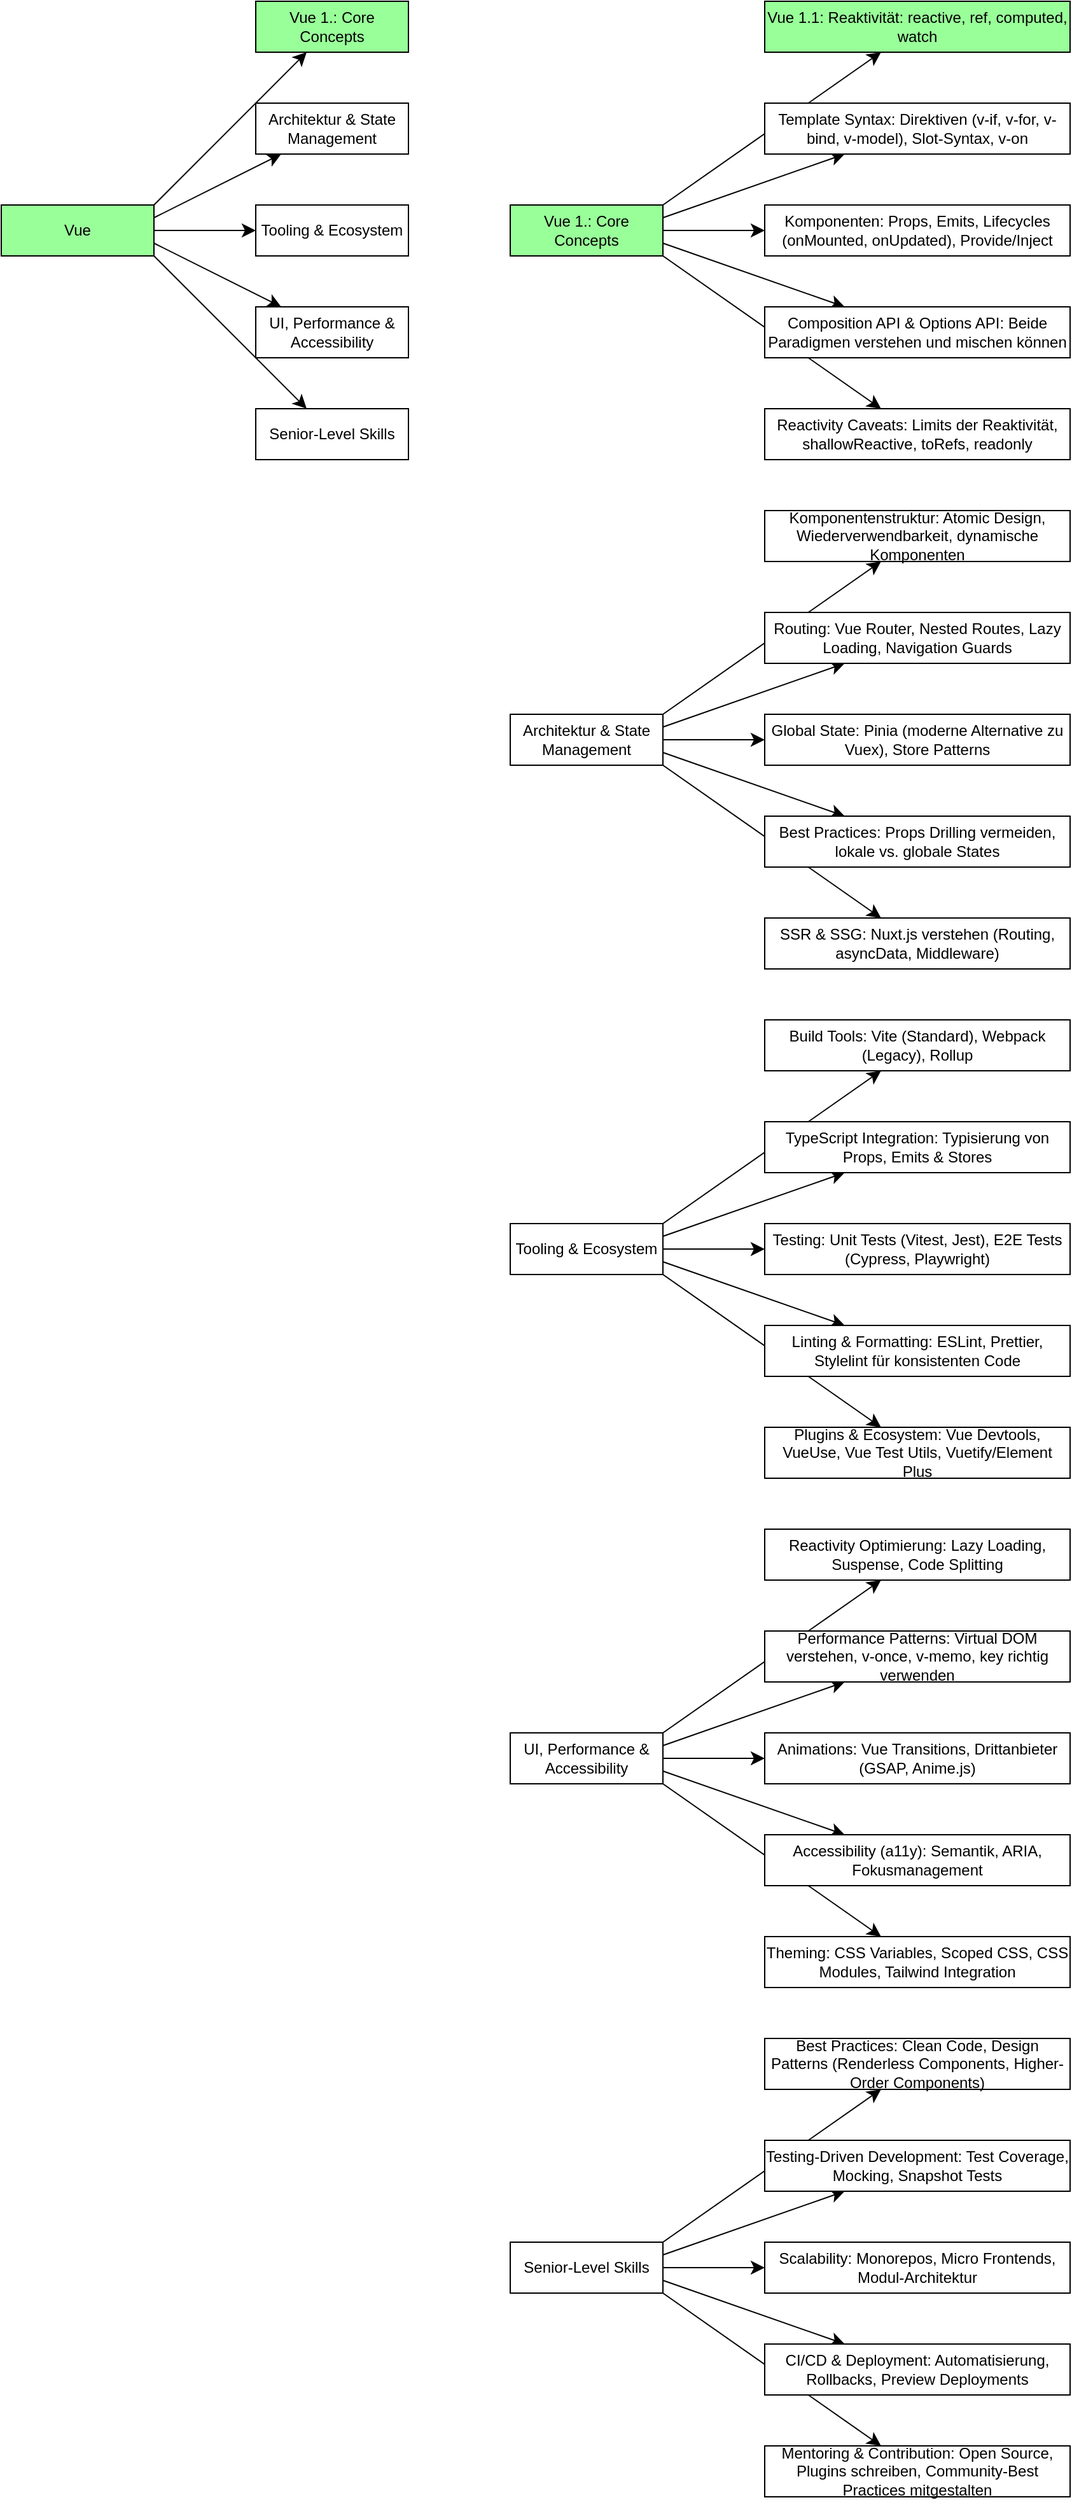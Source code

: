 <mxfile version="27.1.6">
  <diagram name="Seite-1" id="urt6d-_UrzTAgpOboRX4">
    <mxGraphModel dx="1257" dy="697" grid="1" gridSize="10" guides="1" tooltips="1" connect="1" arrows="1" fold="1" page="1" pageScale="1" pageWidth="827" pageHeight="1169" math="0" shadow="0">
      <root>
        <mxCell id="0" />
        <mxCell id="1" parent="0" />
        <mxCell id="NbvnXGGrCnyflAWygQTV-7" style="edgeStyle=none;curved=1;rounded=0;orthogonalLoop=1;jettySize=auto;html=1;exitX=1;exitY=0;exitDx=0;exitDy=0;fontSize=12;startSize=8;endSize=8;" parent="1" source="MOXapfv7q8mT6xsVfmVf-1" target="5a6RApCXHlOAGLmwuz5r-1" edge="1">
          <mxGeometry relative="1" as="geometry" />
        </mxCell>
        <mxCell id="NbvnXGGrCnyflAWygQTV-8" style="edgeStyle=none;curved=1;rounded=0;orthogonalLoop=1;jettySize=auto;html=1;exitX=1;exitY=0.25;exitDx=0;exitDy=0;fontSize=12;startSize=8;endSize=8;" parent="1" source="MOXapfv7q8mT6xsVfmVf-1" target="NbvnXGGrCnyflAWygQTV-1" edge="1">
          <mxGeometry relative="1" as="geometry" />
        </mxCell>
        <mxCell id="NbvnXGGrCnyflAWygQTV-9" style="edgeStyle=none;curved=1;rounded=0;orthogonalLoop=1;jettySize=auto;html=1;exitX=1;exitY=0.5;exitDx=0;exitDy=0;fontSize=12;startSize=8;endSize=8;" parent="1" source="MOXapfv7q8mT6xsVfmVf-1" target="NbvnXGGrCnyflAWygQTV-2" edge="1">
          <mxGeometry relative="1" as="geometry" />
        </mxCell>
        <mxCell id="NbvnXGGrCnyflAWygQTV-10" style="edgeStyle=none;curved=1;rounded=0;orthogonalLoop=1;jettySize=auto;html=1;exitX=1;exitY=0.75;exitDx=0;exitDy=0;fontSize=12;startSize=8;endSize=8;" parent="1" source="MOXapfv7q8mT6xsVfmVf-1" target="NbvnXGGrCnyflAWygQTV-3" edge="1">
          <mxGeometry relative="1" as="geometry" />
        </mxCell>
        <mxCell id="NbvnXGGrCnyflAWygQTV-11" style="edgeStyle=none;curved=1;rounded=0;orthogonalLoop=1;jettySize=auto;html=1;exitX=1;exitY=1;exitDx=0;exitDy=0;fontSize=12;startSize=8;endSize=8;" parent="1" source="MOXapfv7q8mT6xsVfmVf-1" target="NbvnXGGrCnyflAWygQTV-4" edge="1">
          <mxGeometry relative="1" as="geometry" />
        </mxCell>
        <mxCell id="MOXapfv7q8mT6xsVfmVf-1" value="Vue" style="rounded=0;whiteSpace=wrap;html=1;fillColor=#99FF99;" parent="1" vertex="1">
          <mxGeometry x="40" y="200" width="120" height="40" as="geometry" />
        </mxCell>
        <mxCell id="5a6RApCXHlOAGLmwuz5r-1" value="Vue 1.: Core Concepts" style="rounded=0;whiteSpace=wrap;html=1;fillColor=#99FF99;" parent="1" vertex="1">
          <mxGeometry x="240" y="40" width="120" height="40" as="geometry" />
        </mxCell>
        <mxCell id="NbvnXGGrCnyflAWygQTV-1" value="Architektur &amp;amp; State Management" style="rounded=0;whiteSpace=wrap;html=1;" parent="1" vertex="1">
          <mxGeometry x="240" y="120" width="120" height="40" as="geometry" />
        </mxCell>
        <mxCell id="NbvnXGGrCnyflAWygQTV-2" value="Tooling &amp;amp; Ecosystem" style="rounded=0;whiteSpace=wrap;html=1;" parent="1" vertex="1">
          <mxGeometry x="240" y="200" width="120" height="40" as="geometry" />
        </mxCell>
        <mxCell id="NbvnXGGrCnyflAWygQTV-3" value="UI, Performance &amp;amp; Accessibility" style="rounded=0;whiteSpace=wrap;html=1;" parent="1" vertex="1">
          <mxGeometry x="240" y="280" width="120" height="40" as="geometry" />
        </mxCell>
        <mxCell id="NbvnXGGrCnyflAWygQTV-4" value="Senior-Level Skills" style="rounded=0;whiteSpace=wrap;html=1;" parent="1" vertex="1">
          <mxGeometry x="240" y="360" width="120" height="40" as="geometry" />
        </mxCell>
        <mxCell id="NbvnXGGrCnyflAWygQTV-13" style="edgeStyle=none;curved=1;rounded=0;orthogonalLoop=1;jettySize=auto;html=1;exitX=1;exitY=0;exitDx=0;exitDy=0;fontSize=12;startSize=8;endSize=8;" parent="1" source="NbvnXGGrCnyflAWygQTV-18" target="NbvnXGGrCnyflAWygQTV-19" edge="1">
          <mxGeometry relative="1" as="geometry" />
        </mxCell>
        <mxCell id="NbvnXGGrCnyflAWygQTV-14" style="edgeStyle=none;curved=1;rounded=0;orthogonalLoop=1;jettySize=auto;html=1;exitX=1;exitY=0.25;exitDx=0;exitDy=0;fontSize=12;startSize=8;endSize=8;" parent="1" source="NbvnXGGrCnyflAWygQTV-18" target="NbvnXGGrCnyflAWygQTV-20" edge="1">
          <mxGeometry relative="1" as="geometry" />
        </mxCell>
        <mxCell id="NbvnXGGrCnyflAWygQTV-15" style="edgeStyle=none;curved=1;rounded=0;orthogonalLoop=1;jettySize=auto;html=1;exitX=1;exitY=0.5;exitDx=0;exitDy=0;fontSize=12;startSize=8;endSize=8;" parent="1" source="NbvnXGGrCnyflAWygQTV-18" target="NbvnXGGrCnyflAWygQTV-21" edge="1">
          <mxGeometry relative="1" as="geometry" />
        </mxCell>
        <mxCell id="NbvnXGGrCnyflAWygQTV-16" style="edgeStyle=none;curved=1;rounded=0;orthogonalLoop=1;jettySize=auto;html=1;exitX=1;exitY=0.75;exitDx=0;exitDy=0;fontSize=12;startSize=8;endSize=8;" parent="1" source="NbvnXGGrCnyflAWygQTV-18" target="NbvnXGGrCnyflAWygQTV-22" edge="1">
          <mxGeometry relative="1" as="geometry" />
        </mxCell>
        <mxCell id="NbvnXGGrCnyflAWygQTV-17" style="edgeStyle=none;curved=1;rounded=0;orthogonalLoop=1;jettySize=auto;html=1;exitX=1;exitY=1;exitDx=0;exitDy=0;fontSize=12;startSize=8;endSize=8;" parent="1" source="NbvnXGGrCnyflAWygQTV-18" target="NbvnXGGrCnyflAWygQTV-23" edge="1">
          <mxGeometry relative="1" as="geometry" />
        </mxCell>
        <mxCell id="NbvnXGGrCnyflAWygQTV-18" value="Vue 1.: Core Concepts" style="rounded=0;whiteSpace=wrap;html=1;fillColor=#99FF99;" parent="1" vertex="1">
          <mxGeometry x="440" y="200" width="120" height="40" as="geometry" />
        </mxCell>
        <mxCell id="NbvnXGGrCnyflAWygQTV-19" value="Vue 1.1: Reaktivität: reactive, ref, computed, watch" style="rounded=0;whiteSpace=wrap;html=1;fillColor=#99FF99;" parent="1" vertex="1">
          <mxGeometry x="640" y="40" width="240" height="40" as="geometry" />
        </mxCell>
        <mxCell id="NbvnXGGrCnyflAWygQTV-20" value="Template Syntax: Direktiven (v-if, v-for, v-bind, v-model), Slot-Syntax, v-on" style="rounded=0;whiteSpace=wrap;html=1;" parent="1" vertex="1">
          <mxGeometry x="640" y="120" width="240" height="40" as="geometry" />
        </mxCell>
        <mxCell id="NbvnXGGrCnyflAWygQTV-21" value="Komponenten: Props, Emits, Lifecycles (onMounted, onUpdated), Provide/Inject" style="rounded=0;whiteSpace=wrap;html=1;" parent="1" vertex="1">
          <mxGeometry x="640" y="200" width="240" height="40" as="geometry" />
        </mxCell>
        <mxCell id="NbvnXGGrCnyflAWygQTV-22" value="Composition API &amp;amp; Options API: Beide Paradigmen verstehen und mischen können" style="rounded=0;whiteSpace=wrap;html=1;" parent="1" vertex="1">
          <mxGeometry x="640" y="280" width="240" height="40" as="geometry" />
        </mxCell>
        <mxCell id="NbvnXGGrCnyflAWygQTV-23" value="Reactivity Caveats: Limits der Reaktivität, shallowReactive, toRefs, readonly" style="rounded=0;whiteSpace=wrap;html=1;" parent="1" vertex="1">
          <mxGeometry x="640" y="360" width="240" height="40" as="geometry" />
        </mxCell>
        <mxCell id="NbvnXGGrCnyflAWygQTV-24" style="edgeStyle=none;curved=1;rounded=0;orthogonalLoop=1;jettySize=auto;html=1;exitX=1;exitY=0;exitDx=0;exitDy=0;fontSize=12;startSize=8;endSize=8;" parent="1" source="NbvnXGGrCnyflAWygQTV-29" target="NbvnXGGrCnyflAWygQTV-30" edge="1">
          <mxGeometry relative="1" as="geometry" />
        </mxCell>
        <mxCell id="NbvnXGGrCnyflAWygQTV-25" style="edgeStyle=none;curved=1;rounded=0;orthogonalLoop=1;jettySize=auto;html=1;exitX=1;exitY=0.25;exitDx=0;exitDy=0;fontSize=12;startSize=8;endSize=8;" parent="1" source="NbvnXGGrCnyflAWygQTV-29" target="NbvnXGGrCnyflAWygQTV-31" edge="1">
          <mxGeometry relative="1" as="geometry" />
        </mxCell>
        <mxCell id="NbvnXGGrCnyflAWygQTV-26" style="edgeStyle=none;curved=1;rounded=0;orthogonalLoop=1;jettySize=auto;html=1;exitX=1;exitY=0.5;exitDx=0;exitDy=0;fontSize=12;startSize=8;endSize=8;" parent="1" source="NbvnXGGrCnyflAWygQTV-29" target="NbvnXGGrCnyflAWygQTV-32" edge="1">
          <mxGeometry relative="1" as="geometry" />
        </mxCell>
        <mxCell id="NbvnXGGrCnyflAWygQTV-27" style="edgeStyle=none;curved=1;rounded=0;orthogonalLoop=1;jettySize=auto;html=1;exitX=1;exitY=0.75;exitDx=0;exitDy=0;fontSize=12;startSize=8;endSize=8;" parent="1" source="NbvnXGGrCnyflAWygQTV-29" target="NbvnXGGrCnyflAWygQTV-33" edge="1">
          <mxGeometry relative="1" as="geometry" />
        </mxCell>
        <mxCell id="NbvnXGGrCnyflAWygQTV-28" style="edgeStyle=none;curved=1;rounded=0;orthogonalLoop=1;jettySize=auto;html=1;exitX=1;exitY=1;exitDx=0;exitDy=0;fontSize=12;startSize=8;endSize=8;" parent="1" source="NbvnXGGrCnyflAWygQTV-29" target="NbvnXGGrCnyflAWygQTV-34" edge="1">
          <mxGeometry relative="1" as="geometry" />
        </mxCell>
        <mxCell id="NbvnXGGrCnyflAWygQTV-29" value="Architektur &amp;amp; State Management" style="rounded=0;whiteSpace=wrap;html=1;" parent="1" vertex="1">
          <mxGeometry x="440" y="600" width="120" height="40" as="geometry" />
        </mxCell>
        <mxCell id="NbvnXGGrCnyflAWygQTV-30" value="Komponentenstruktur: Atomic Design, Wiederverwendbarkeit, dynamische Komponenten" style="rounded=0;whiteSpace=wrap;html=1;" parent="1" vertex="1">
          <mxGeometry x="640" y="440" width="240" height="40" as="geometry" />
        </mxCell>
        <mxCell id="NbvnXGGrCnyflAWygQTV-31" value="Routing: Vue Router, Nested Routes, Lazy Loading, Navigation Guards" style="rounded=0;whiteSpace=wrap;html=1;" parent="1" vertex="1">
          <mxGeometry x="640" y="520" width="240" height="40" as="geometry" />
        </mxCell>
        <mxCell id="NbvnXGGrCnyflAWygQTV-32" value="Global State: Pinia (moderne Alternative zu Vuex), Store Patterns" style="rounded=0;whiteSpace=wrap;html=1;" parent="1" vertex="1">
          <mxGeometry x="640" y="600" width="240" height="40" as="geometry" />
        </mxCell>
        <mxCell id="NbvnXGGrCnyflAWygQTV-33" value="Best Practices: Props Drilling vermeiden, lokale vs. globale States" style="rounded=0;whiteSpace=wrap;html=1;" parent="1" vertex="1">
          <mxGeometry x="640" y="680" width="240" height="40" as="geometry" />
        </mxCell>
        <mxCell id="NbvnXGGrCnyflAWygQTV-34" value="SSR &amp;amp; SSG: Nuxt.js verstehen (Routing, asyncData, Middleware)" style="rounded=0;whiteSpace=wrap;html=1;" parent="1" vertex="1">
          <mxGeometry x="640" y="760" width="240" height="40" as="geometry" />
        </mxCell>
        <mxCell id="NbvnXGGrCnyflAWygQTV-35" style="edgeStyle=none;curved=1;rounded=0;orthogonalLoop=1;jettySize=auto;html=1;exitX=1;exitY=0;exitDx=0;exitDy=0;fontSize=12;startSize=8;endSize=8;" parent="1" source="NbvnXGGrCnyflAWygQTV-40" target="NbvnXGGrCnyflAWygQTV-41" edge="1">
          <mxGeometry relative="1" as="geometry" />
        </mxCell>
        <mxCell id="NbvnXGGrCnyflAWygQTV-36" style="edgeStyle=none;curved=1;rounded=0;orthogonalLoop=1;jettySize=auto;html=1;exitX=1;exitY=0.25;exitDx=0;exitDy=0;fontSize=12;startSize=8;endSize=8;" parent="1" source="NbvnXGGrCnyflAWygQTV-40" target="NbvnXGGrCnyflAWygQTV-42" edge="1">
          <mxGeometry relative="1" as="geometry" />
        </mxCell>
        <mxCell id="NbvnXGGrCnyflAWygQTV-37" style="edgeStyle=none;curved=1;rounded=0;orthogonalLoop=1;jettySize=auto;html=1;exitX=1;exitY=0.5;exitDx=0;exitDy=0;fontSize=12;startSize=8;endSize=8;" parent="1" source="NbvnXGGrCnyflAWygQTV-40" target="NbvnXGGrCnyflAWygQTV-43" edge="1">
          <mxGeometry relative="1" as="geometry" />
        </mxCell>
        <mxCell id="NbvnXGGrCnyflAWygQTV-38" style="edgeStyle=none;curved=1;rounded=0;orthogonalLoop=1;jettySize=auto;html=1;exitX=1;exitY=0.75;exitDx=0;exitDy=0;fontSize=12;startSize=8;endSize=8;" parent="1" source="NbvnXGGrCnyflAWygQTV-40" target="NbvnXGGrCnyflAWygQTV-44" edge="1">
          <mxGeometry relative="1" as="geometry" />
        </mxCell>
        <mxCell id="NbvnXGGrCnyflAWygQTV-39" style="edgeStyle=none;curved=1;rounded=0;orthogonalLoop=1;jettySize=auto;html=1;exitX=1;exitY=1;exitDx=0;exitDy=0;fontSize=12;startSize=8;endSize=8;" parent="1" source="NbvnXGGrCnyflAWygQTV-40" target="NbvnXGGrCnyflAWygQTV-45" edge="1">
          <mxGeometry relative="1" as="geometry" />
        </mxCell>
        <mxCell id="NbvnXGGrCnyflAWygQTV-40" value="Tooling &amp;amp; Ecosystem" style="rounded=0;whiteSpace=wrap;html=1;" parent="1" vertex="1">
          <mxGeometry x="440" y="1000" width="120" height="40" as="geometry" />
        </mxCell>
        <mxCell id="NbvnXGGrCnyflAWygQTV-41" value="Build Tools: Vite (Standard), Webpack (Legacy), Rollup" style="rounded=0;whiteSpace=wrap;html=1;" parent="1" vertex="1">
          <mxGeometry x="640" y="840" width="240" height="40" as="geometry" />
        </mxCell>
        <mxCell id="NbvnXGGrCnyflAWygQTV-42" value="TypeScript Integration: Typisierung von Props, Emits &amp;amp; Stores" style="rounded=0;whiteSpace=wrap;html=1;" parent="1" vertex="1">
          <mxGeometry x="640" y="920" width="240" height="40" as="geometry" />
        </mxCell>
        <mxCell id="NbvnXGGrCnyflAWygQTV-43" value="Testing: Unit Tests (Vitest, Jest), E2E Tests (Cypress, Playwright)" style="rounded=0;whiteSpace=wrap;html=1;" parent="1" vertex="1">
          <mxGeometry x="640" y="1000" width="240" height="40" as="geometry" />
        </mxCell>
        <mxCell id="NbvnXGGrCnyflAWygQTV-44" value="Linting &amp;amp; Formatting: ESLint, Prettier, Stylelint für konsistenten Code" style="rounded=0;whiteSpace=wrap;html=1;" parent="1" vertex="1">
          <mxGeometry x="640" y="1080" width="240" height="40" as="geometry" />
        </mxCell>
        <mxCell id="NbvnXGGrCnyflAWygQTV-45" value="Plugins &amp;amp; Ecosystem: Vue Devtools, VueUse, Vue Test Utils, Vuetify/Element Plus" style="rounded=0;whiteSpace=wrap;html=1;" parent="1" vertex="1">
          <mxGeometry x="640" y="1160" width="240" height="40" as="geometry" />
        </mxCell>
        <mxCell id="NbvnXGGrCnyflAWygQTV-46" style="edgeStyle=none;curved=1;rounded=0;orthogonalLoop=1;jettySize=auto;html=1;exitX=1;exitY=0;exitDx=0;exitDy=0;fontSize=12;startSize=8;endSize=8;" parent="1" source="NbvnXGGrCnyflAWygQTV-51" target="NbvnXGGrCnyflAWygQTV-52" edge="1">
          <mxGeometry relative="1" as="geometry" />
        </mxCell>
        <mxCell id="NbvnXGGrCnyflAWygQTV-47" style="edgeStyle=none;curved=1;rounded=0;orthogonalLoop=1;jettySize=auto;html=1;exitX=1;exitY=0.25;exitDx=0;exitDy=0;fontSize=12;startSize=8;endSize=8;" parent="1" source="NbvnXGGrCnyflAWygQTV-51" target="NbvnXGGrCnyflAWygQTV-53" edge="1">
          <mxGeometry relative="1" as="geometry" />
        </mxCell>
        <mxCell id="NbvnXGGrCnyflAWygQTV-48" style="edgeStyle=none;curved=1;rounded=0;orthogonalLoop=1;jettySize=auto;html=1;exitX=1;exitY=0.5;exitDx=0;exitDy=0;fontSize=12;startSize=8;endSize=8;" parent="1" source="NbvnXGGrCnyflAWygQTV-51" target="NbvnXGGrCnyflAWygQTV-54" edge="1">
          <mxGeometry relative="1" as="geometry" />
        </mxCell>
        <mxCell id="NbvnXGGrCnyflAWygQTV-49" style="edgeStyle=none;curved=1;rounded=0;orthogonalLoop=1;jettySize=auto;html=1;exitX=1;exitY=0.75;exitDx=0;exitDy=0;fontSize=12;startSize=8;endSize=8;" parent="1" source="NbvnXGGrCnyflAWygQTV-51" target="NbvnXGGrCnyflAWygQTV-55" edge="1">
          <mxGeometry relative="1" as="geometry" />
        </mxCell>
        <mxCell id="NbvnXGGrCnyflAWygQTV-50" style="edgeStyle=none;curved=1;rounded=0;orthogonalLoop=1;jettySize=auto;html=1;exitX=1;exitY=1;exitDx=0;exitDy=0;fontSize=12;startSize=8;endSize=8;" parent="1" source="NbvnXGGrCnyflAWygQTV-51" target="NbvnXGGrCnyflAWygQTV-56" edge="1">
          <mxGeometry relative="1" as="geometry" />
        </mxCell>
        <mxCell id="NbvnXGGrCnyflAWygQTV-51" value="UI, Performance &amp;amp; Accessibility" style="rounded=0;whiteSpace=wrap;html=1;" parent="1" vertex="1">
          <mxGeometry x="440" y="1400" width="120" height="40" as="geometry" />
        </mxCell>
        <mxCell id="NbvnXGGrCnyflAWygQTV-52" value="Reactivity Optimierung: Lazy Loading, Suspense, Code Splitting" style="rounded=0;whiteSpace=wrap;html=1;" parent="1" vertex="1">
          <mxGeometry x="640" y="1240" width="240" height="40" as="geometry" />
        </mxCell>
        <mxCell id="NbvnXGGrCnyflAWygQTV-53" value="Performance Patterns: Virtual DOM verstehen, v-once, v-memo, key richtig verwenden" style="rounded=0;whiteSpace=wrap;html=1;" parent="1" vertex="1">
          <mxGeometry x="640" y="1320" width="240" height="40" as="geometry" />
        </mxCell>
        <mxCell id="NbvnXGGrCnyflAWygQTV-54" value="Animations: Vue Transitions, Drittanbieter (GSAP, Anime.js)" style="rounded=0;whiteSpace=wrap;html=1;" parent="1" vertex="1">
          <mxGeometry x="640" y="1400" width="240" height="40" as="geometry" />
        </mxCell>
        <mxCell id="NbvnXGGrCnyflAWygQTV-55" value="Accessibility (a11y): Semantik, ARIA, Fokusmanagement" style="rounded=0;whiteSpace=wrap;html=1;" parent="1" vertex="1">
          <mxGeometry x="640" y="1480" width="240" height="40" as="geometry" />
        </mxCell>
        <mxCell id="NbvnXGGrCnyflAWygQTV-56" value="Theming: CSS Variables, Scoped CSS, CSS Modules, Tailwind Integration" style="rounded=0;whiteSpace=wrap;html=1;" parent="1" vertex="1">
          <mxGeometry x="640" y="1560" width="240" height="40" as="geometry" />
        </mxCell>
        <mxCell id="NbvnXGGrCnyflAWygQTV-57" style="edgeStyle=none;curved=1;rounded=0;orthogonalLoop=1;jettySize=auto;html=1;exitX=1;exitY=0;exitDx=0;exitDy=0;fontSize=12;startSize=8;endSize=8;" parent="1" source="NbvnXGGrCnyflAWygQTV-62" target="NbvnXGGrCnyflAWygQTV-63" edge="1">
          <mxGeometry relative="1" as="geometry" />
        </mxCell>
        <mxCell id="NbvnXGGrCnyflAWygQTV-58" style="edgeStyle=none;curved=1;rounded=0;orthogonalLoop=1;jettySize=auto;html=1;exitX=1;exitY=0.25;exitDx=0;exitDy=0;fontSize=12;startSize=8;endSize=8;" parent="1" source="NbvnXGGrCnyflAWygQTV-62" target="NbvnXGGrCnyflAWygQTV-64" edge="1">
          <mxGeometry relative="1" as="geometry" />
        </mxCell>
        <mxCell id="NbvnXGGrCnyflAWygQTV-59" style="edgeStyle=none;curved=1;rounded=0;orthogonalLoop=1;jettySize=auto;html=1;exitX=1;exitY=0.5;exitDx=0;exitDy=0;fontSize=12;startSize=8;endSize=8;" parent="1" source="NbvnXGGrCnyflAWygQTV-62" target="NbvnXGGrCnyflAWygQTV-65" edge="1">
          <mxGeometry relative="1" as="geometry" />
        </mxCell>
        <mxCell id="NbvnXGGrCnyflAWygQTV-60" style="edgeStyle=none;curved=1;rounded=0;orthogonalLoop=1;jettySize=auto;html=1;exitX=1;exitY=0.75;exitDx=0;exitDy=0;fontSize=12;startSize=8;endSize=8;" parent="1" source="NbvnXGGrCnyflAWygQTV-62" target="NbvnXGGrCnyflAWygQTV-66" edge="1">
          <mxGeometry relative="1" as="geometry" />
        </mxCell>
        <mxCell id="NbvnXGGrCnyflAWygQTV-61" style="edgeStyle=none;curved=1;rounded=0;orthogonalLoop=1;jettySize=auto;html=1;exitX=1;exitY=1;exitDx=0;exitDy=0;fontSize=12;startSize=8;endSize=8;" parent="1" source="NbvnXGGrCnyflAWygQTV-62" target="NbvnXGGrCnyflAWygQTV-67" edge="1">
          <mxGeometry relative="1" as="geometry" />
        </mxCell>
        <mxCell id="NbvnXGGrCnyflAWygQTV-62" value="Senior-Level Skills" style="rounded=0;whiteSpace=wrap;html=1;" parent="1" vertex="1">
          <mxGeometry x="440" y="1800" width="120" height="40" as="geometry" />
        </mxCell>
        <mxCell id="NbvnXGGrCnyflAWygQTV-63" value="Best Practices: Clean Code, Design Patterns (Renderless Components, Higher-Order Components)" style="rounded=0;whiteSpace=wrap;html=1;" parent="1" vertex="1">
          <mxGeometry x="640" y="1640" width="240" height="40" as="geometry" />
        </mxCell>
        <mxCell id="NbvnXGGrCnyflAWygQTV-64" value="Testing-Driven Development: Test Coverage, Mocking, Snapshot Tests" style="rounded=0;whiteSpace=wrap;html=1;" parent="1" vertex="1">
          <mxGeometry x="640" y="1720" width="240" height="40" as="geometry" />
        </mxCell>
        <mxCell id="NbvnXGGrCnyflAWygQTV-65" value="Scalability: Monorepos, Micro Frontends, Modul-Architektur" style="rounded=0;whiteSpace=wrap;html=1;" parent="1" vertex="1">
          <mxGeometry x="640" y="1800" width="240" height="40" as="geometry" />
        </mxCell>
        <mxCell id="NbvnXGGrCnyflAWygQTV-66" value="CI/CD &amp;amp; Deployment: Automatisierung, Rollbacks, Preview Deployments" style="rounded=0;whiteSpace=wrap;html=1;" parent="1" vertex="1">
          <mxGeometry x="640" y="1880" width="240" height="40" as="geometry" />
        </mxCell>
        <mxCell id="NbvnXGGrCnyflAWygQTV-67" value="Mentoring &amp;amp; Contribution: Open Source, Plugins schreiben, Community-Best Practices mitgestalten" style="rounded=0;whiteSpace=wrap;html=1;" parent="1" vertex="1">
          <mxGeometry x="640" y="1960" width="240" height="40" as="geometry" />
        </mxCell>
      </root>
    </mxGraphModel>
  </diagram>
</mxfile>
